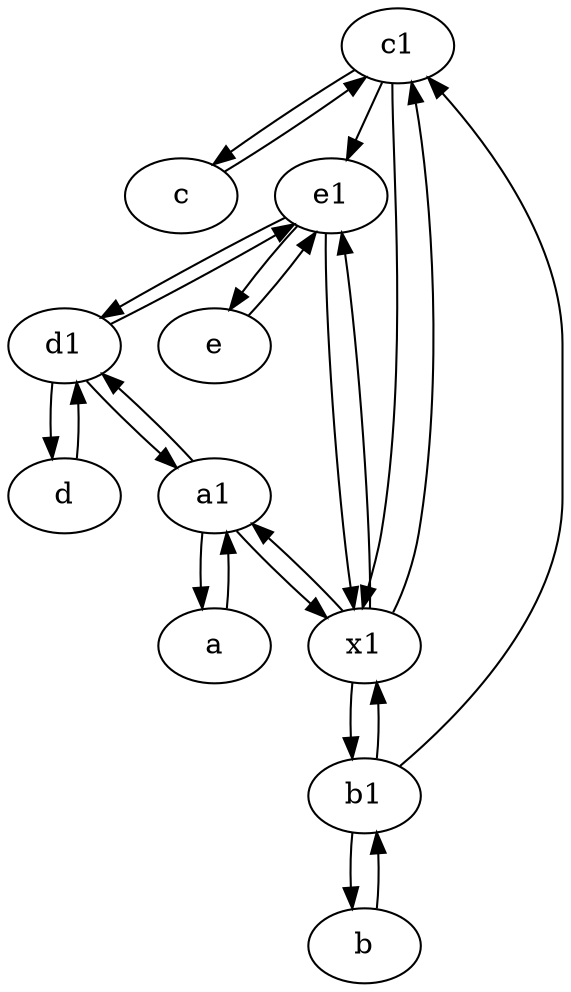 digraph  {
	c1 [pos="30,15!"];
	c [pos="20,10!"];
	d1 [pos="25,30!"];
	e1 [pos="25,45!"];
	d [pos="20,30!"];
	b [pos="50,20!"];
	b1 [pos="45,20!"];
	e [pos="30,50!"];
	a1 [pos="40,15!"];
	x1;
	a [pos="40,10!"];
	c1 -> e1;
	b1 -> b;
	b1 -> x1;
	d1 -> d;
	b1 -> c1;
	d1 -> e1;
	x1 -> e1;
	a1 -> d1;
	x1 -> a1;
	c1 -> x1;
	e1 -> d1;
	a1 -> x1;
	e1 -> e;
	x1 -> c1;
	d1 -> a1;
	c1 -> c;
	b -> b1;
	a -> a1;
	a1 -> a;
	x1 -> b1;
	e -> e1;
	e1 -> x1;
	c -> c1;
	d -> d1;

	}